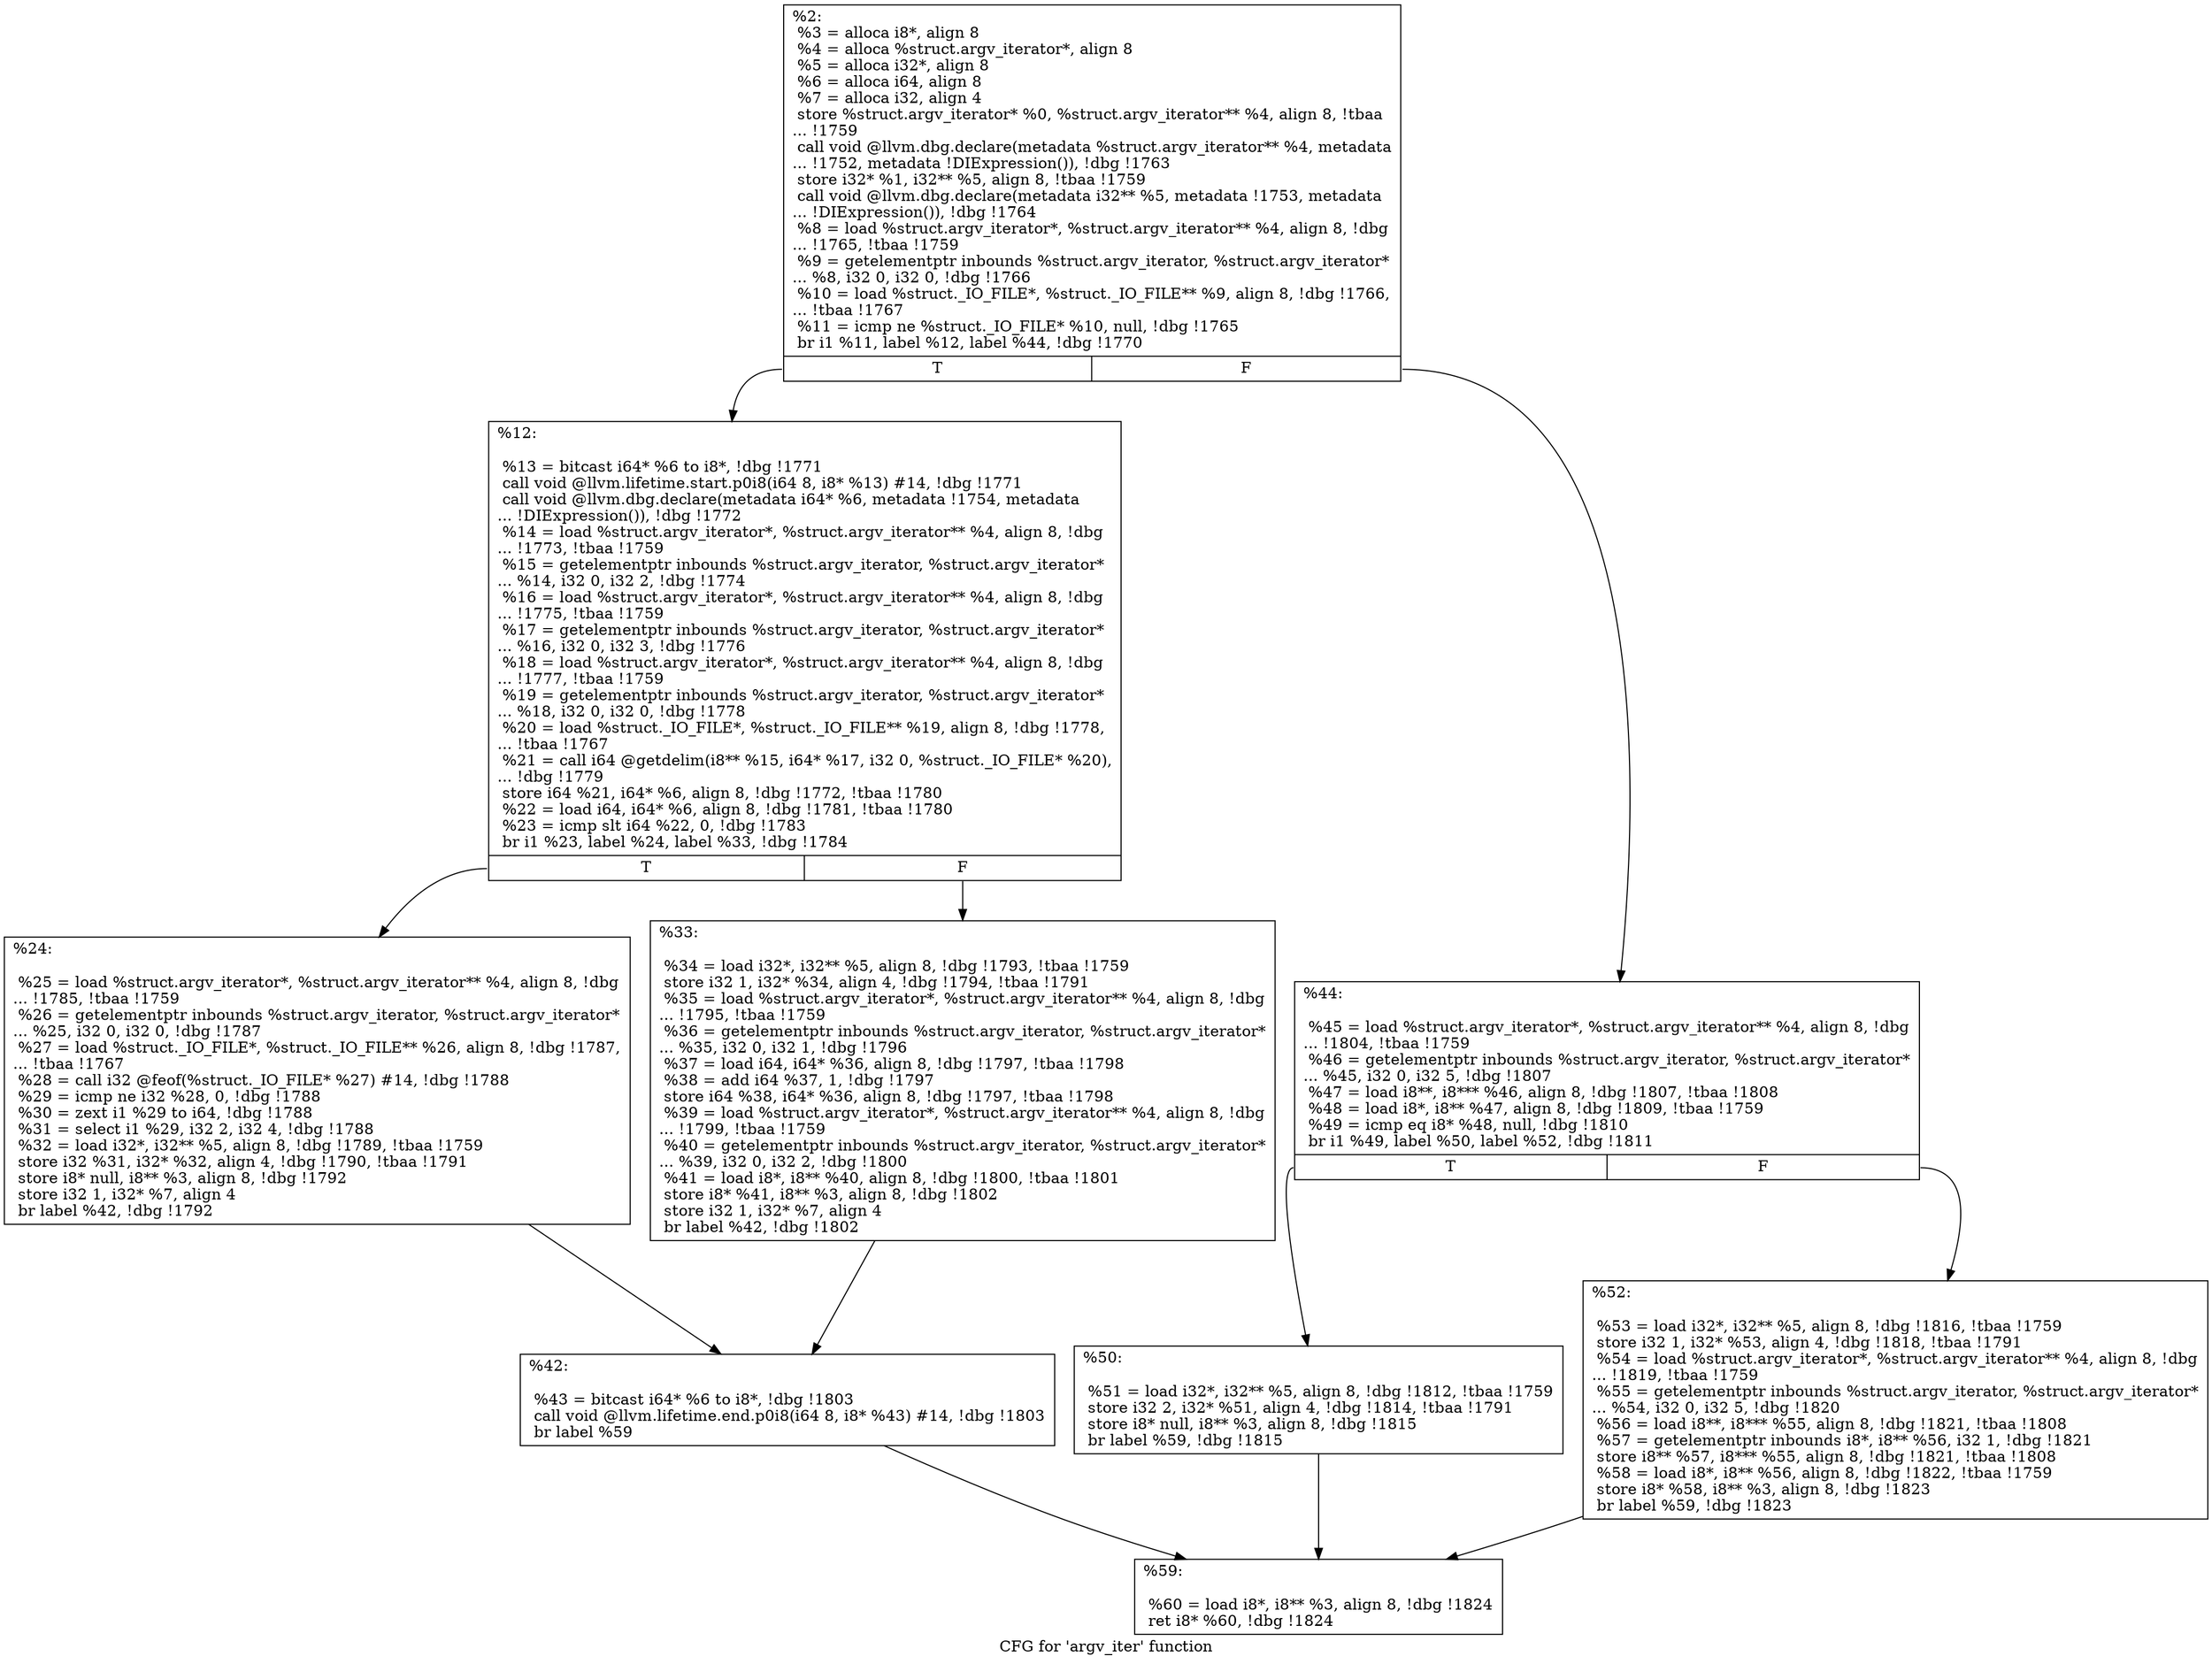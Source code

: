 digraph "CFG for 'argv_iter' function" {
	label="CFG for 'argv_iter' function";

	Node0x2854e20 [shape=record,label="{%2:\l  %3 = alloca i8*, align 8\l  %4 = alloca %struct.argv_iterator*, align 8\l  %5 = alloca i32*, align 8\l  %6 = alloca i64, align 8\l  %7 = alloca i32, align 4\l  store %struct.argv_iterator* %0, %struct.argv_iterator** %4, align 8, !tbaa\l... !1759\l  call void @llvm.dbg.declare(metadata %struct.argv_iterator** %4, metadata\l... !1752, metadata !DIExpression()), !dbg !1763\l  store i32* %1, i32** %5, align 8, !tbaa !1759\l  call void @llvm.dbg.declare(metadata i32** %5, metadata !1753, metadata\l... !DIExpression()), !dbg !1764\l  %8 = load %struct.argv_iterator*, %struct.argv_iterator** %4, align 8, !dbg\l... !1765, !tbaa !1759\l  %9 = getelementptr inbounds %struct.argv_iterator, %struct.argv_iterator*\l... %8, i32 0, i32 0, !dbg !1766\l  %10 = load %struct._IO_FILE*, %struct._IO_FILE** %9, align 8, !dbg !1766,\l... !tbaa !1767\l  %11 = icmp ne %struct._IO_FILE* %10, null, !dbg !1765\l  br i1 %11, label %12, label %44, !dbg !1770\l|{<s0>T|<s1>F}}"];
	Node0x2854e20:s0 -> Node0x2854e70;
	Node0x2854e20:s1 -> Node0x2854fb0;
	Node0x2854e70 [shape=record,label="{%12:\l\l  %13 = bitcast i64* %6 to i8*, !dbg !1771\l  call void @llvm.lifetime.start.p0i8(i64 8, i8* %13) #14, !dbg !1771\l  call void @llvm.dbg.declare(metadata i64* %6, metadata !1754, metadata\l... !DIExpression()), !dbg !1772\l  %14 = load %struct.argv_iterator*, %struct.argv_iterator** %4, align 8, !dbg\l... !1773, !tbaa !1759\l  %15 = getelementptr inbounds %struct.argv_iterator, %struct.argv_iterator*\l... %14, i32 0, i32 2, !dbg !1774\l  %16 = load %struct.argv_iterator*, %struct.argv_iterator** %4, align 8, !dbg\l... !1775, !tbaa !1759\l  %17 = getelementptr inbounds %struct.argv_iterator, %struct.argv_iterator*\l... %16, i32 0, i32 3, !dbg !1776\l  %18 = load %struct.argv_iterator*, %struct.argv_iterator** %4, align 8, !dbg\l... !1777, !tbaa !1759\l  %19 = getelementptr inbounds %struct.argv_iterator, %struct.argv_iterator*\l... %18, i32 0, i32 0, !dbg !1778\l  %20 = load %struct._IO_FILE*, %struct._IO_FILE** %19, align 8, !dbg !1778,\l... !tbaa !1767\l  %21 = call i64 @getdelim(i8** %15, i64* %17, i32 0, %struct._IO_FILE* %20),\l... !dbg !1779\l  store i64 %21, i64* %6, align 8, !dbg !1772, !tbaa !1780\l  %22 = load i64, i64* %6, align 8, !dbg !1781, !tbaa !1780\l  %23 = icmp slt i64 %22, 0, !dbg !1783\l  br i1 %23, label %24, label %33, !dbg !1784\l|{<s0>T|<s1>F}}"];
	Node0x2854e70:s0 -> Node0x2854ec0;
	Node0x2854e70:s1 -> Node0x2854f10;
	Node0x2854ec0 [shape=record,label="{%24:\l\l  %25 = load %struct.argv_iterator*, %struct.argv_iterator** %4, align 8, !dbg\l... !1785, !tbaa !1759\l  %26 = getelementptr inbounds %struct.argv_iterator, %struct.argv_iterator*\l... %25, i32 0, i32 0, !dbg !1787\l  %27 = load %struct._IO_FILE*, %struct._IO_FILE** %26, align 8, !dbg !1787,\l... !tbaa !1767\l  %28 = call i32 @feof(%struct._IO_FILE* %27) #14, !dbg !1788\l  %29 = icmp ne i32 %28, 0, !dbg !1788\l  %30 = zext i1 %29 to i64, !dbg !1788\l  %31 = select i1 %29, i32 2, i32 4, !dbg !1788\l  %32 = load i32*, i32** %5, align 8, !dbg !1789, !tbaa !1759\l  store i32 %31, i32* %32, align 4, !dbg !1790, !tbaa !1791\l  store i8* null, i8** %3, align 8, !dbg !1792\l  store i32 1, i32* %7, align 4\l  br label %42, !dbg !1792\l}"];
	Node0x2854ec0 -> Node0x2854f60;
	Node0x2854f10 [shape=record,label="{%33:\l\l  %34 = load i32*, i32** %5, align 8, !dbg !1793, !tbaa !1759\l  store i32 1, i32* %34, align 4, !dbg !1794, !tbaa !1791\l  %35 = load %struct.argv_iterator*, %struct.argv_iterator** %4, align 8, !dbg\l... !1795, !tbaa !1759\l  %36 = getelementptr inbounds %struct.argv_iterator, %struct.argv_iterator*\l... %35, i32 0, i32 1, !dbg !1796\l  %37 = load i64, i64* %36, align 8, !dbg !1797, !tbaa !1798\l  %38 = add i64 %37, 1, !dbg !1797\l  store i64 %38, i64* %36, align 8, !dbg !1797, !tbaa !1798\l  %39 = load %struct.argv_iterator*, %struct.argv_iterator** %4, align 8, !dbg\l... !1799, !tbaa !1759\l  %40 = getelementptr inbounds %struct.argv_iterator, %struct.argv_iterator*\l... %39, i32 0, i32 2, !dbg !1800\l  %41 = load i8*, i8** %40, align 8, !dbg !1800, !tbaa !1801\l  store i8* %41, i8** %3, align 8, !dbg !1802\l  store i32 1, i32* %7, align 4\l  br label %42, !dbg !1802\l}"];
	Node0x2854f10 -> Node0x2854f60;
	Node0x2854f60 [shape=record,label="{%42:\l\l  %43 = bitcast i64* %6 to i8*, !dbg !1803\l  call void @llvm.lifetime.end.p0i8(i64 8, i8* %43) #14, !dbg !1803\l  br label %59\l}"];
	Node0x2854f60 -> Node0x28550a0;
	Node0x2854fb0 [shape=record,label="{%44:\l\l  %45 = load %struct.argv_iterator*, %struct.argv_iterator** %4, align 8, !dbg\l... !1804, !tbaa !1759\l  %46 = getelementptr inbounds %struct.argv_iterator, %struct.argv_iterator*\l... %45, i32 0, i32 5, !dbg !1807\l  %47 = load i8**, i8*** %46, align 8, !dbg !1807, !tbaa !1808\l  %48 = load i8*, i8** %47, align 8, !dbg !1809, !tbaa !1759\l  %49 = icmp eq i8* %48, null, !dbg !1810\l  br i1 %49, label %50, label %52, !dbg !1811\l|{<s0>T|<s1>F}}"];
	Node0x2854fb0:s0 -> Node0x2855000;
	Node0x2854fb0:s1 -> Node0x2855050;
	Node0x2855000 [shape=record,label="{%50:\l\l  %51 = load i32*, i32** %5, align 8, !dbg !1812, !tbaa !1759\l  store i32 2, i32* %51, align 4, !dbg !1814, !tbaa !1791\l  store i8* null, i8** %3, align 8, !dbg !1815\l  br label %59, !dbg !1815\l}"];
	Node0x2855000 -> Node0x28550a0;
	Node0x2855050 [shape=record,label="{%52:\l\l  %53 = load i32*, i32** %5, align 8, !dbg !1816, !tbaa !1759\l  store i32 1, i32* %53, align 4, !dbg !1818, !tbaa !1791\l  %54 = load %struct.argv_iterator*, %struct.argv_iterator** %4, align 8, !dbg\l... !1819, !tbaa !1759\l  %55 = getelementptr inbounds %struct.argv_iterator, %struct.argv_iterator*\l... %54, i32 0, i32 5, !dbg !1820\l  %56 = load i8**, i8*** %55, align 8, !dbg !1821, !tbaa !1808\l  %57 = getelementptr inbounds i8*, i8** %56, i32 1, !dbg !1821\l  store i8** %57, i8*** %55, align 8, !dbg !1821, !tbaa !1808\l  %58 = load i8*, i8** %56, align 8, !dbg !1822, !tbaa !1759\l  store i8* %58, i8** %3, align 8, !dbg !1823\l  br label %59, !dbg !1823\l}"];
	Node0x2855050 -> Node0x28550a0;
	Node0x28550a0 [shape=record,label="{%59:\l\l  %60 = load i8*, i8** %3, align 8, !dbg !1824\l  ret i8* %60, !dbg !1824\l}"];
}
